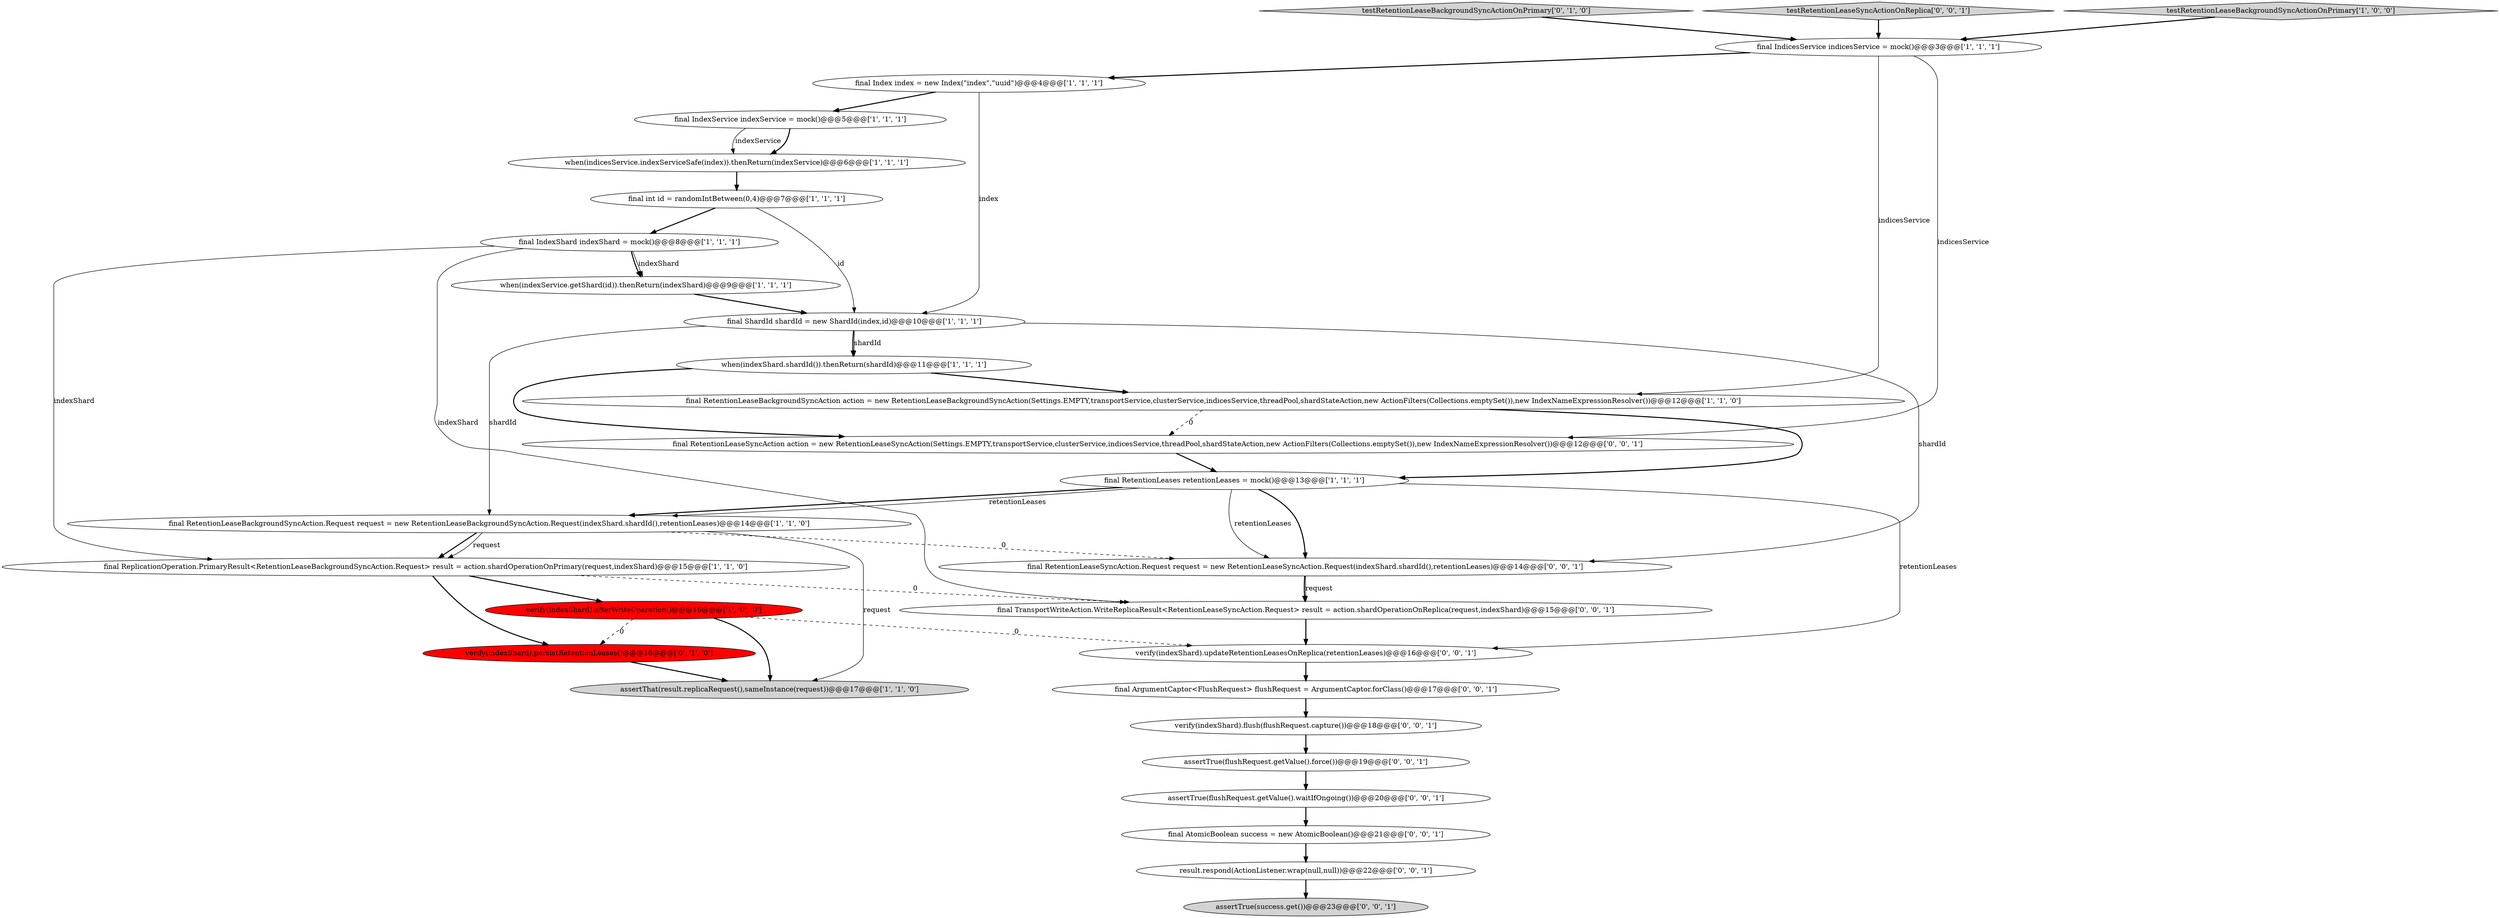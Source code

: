 digraph {
15 [style = filled, label = "final int id = randomIntBetween(0,4)@@@7@@@['1', '1', '1']", fillcolor = white, shape = ellipse image = "AAA0AAABBB1BBB"];
22 [style = filled, label = "assertTrue(success.get())@@@23@@@['0', '0', '1']", fillcolor = lightgray, shape = ellipse image = "AAA0AAABBB3BBB"];
7 [style = filled, label = "final RetentionLeaseBackgroundSyncAction action = new RetentionLeaseBackgroundSyncAction(Settings.EMPTY,transportService,clusterService,indicesService,threadPool,shardStateAction,new ActionFilters(Collections.emptySet()),new IndexNameExpressionResolver())@@@12@@@['1', '1', '0']", fillcolor = white, shape = ellipse image = "AAA0AAABBB1BBB"];
3 [style = filled, label = "final RetentionLeaseBackgroundSyncAction.Request request = new RetentionLeaseBackgroundSyncAction.Request(indexShard.shardId(),retentionLeases)@@@14@@@['1', '1', '0']", fillcolor = white, shape = ellipse image = "AAA0AAABBB1BBB"];
18 [style = filled, label = "result.respond(ActionListener.wrap(null,null))@@@22@@@['0', '0', '1']", fillcolor = white, shape = ellipse image = "AAA0AAABBB3BBB"];
26 [style = filled, label = "verify(indexShard).updateRetentionLeasesOnReplica(retentionLeases)@@@16@@@['0', '0', '1']", fillcolor = white, shape = ellipse image = "AAA0AAABBB3BBB"];
5 [style = filled, label = "final RetentionLeases retentionLeases = mock()@@@13@@@['1', '1', '1']", fillcolor = white, shape = ellipse image = "AAA0AAABBB1BBB"];
14 [style = filled, label = "assertThat(result.replicaRequest(),sameInstance(request))@@@17@@@['1', '1', '0']", fillcolor = lightgray, shape = ellipse image = "AAA0AAABBB1BBB"];
24 [style = filled, label = "final RetentionLeaseSyncAction action = new RetentionLeaseSyncAction(Settings.EMPTY,transportService,clusterService,indicesService,threadPool,shardStateAction,new ActionFilters(Collections.emptySet()),new IndexNameExpressionResolver())@@@12@@@['0', '0', '1']", fillcolor = white, shape = ellipse image = "AAA0AAABBB3BBB"];
6 [style = filled, label = "final Index index = new Index(\"index\",\"uuid\")@@@4@@@['1', '1', '1']", fillcolor = white, shape = ellipse image = "AAA0AAABBB1BBB"];
25 [style = filled, label = "final AtomicBoolean success = new AtomicBoolean()@@@21@@@['0', '0', '1']", fillcolor = white, shape = ellipse image = "AAA0AAABBB3BBB"];
11 [style = filled, label = "final IndexService indexService = mock()@@@5@@@['1', '1', '1']", fillcolor = white, shape = ellipse image = "AAA0AAABBB1BBB"];
9 [style = filled, label = "when(indexShard.shardId()).thenReturn(shardId)@@@11@@@['1', '1', '1']", fillcolor = white, shape = ellipse image = "AAA0AAABBB1BBB"];
23 [style = filled, label = "final RetentionLeaseSyncAction.Request request = new RetentionLeaseSyncAction.Request(indexShard.shardId(),retentionLeases)@@@14@@@['0', '0', '1']", fillcolor = white, shape = ellipse image = "AAA0AAABBB3BBB"];
21 [style = filled, label = "final TransportWriteAction.WriteReplicaResult<RetentionLeaseSyncAction.Request> result = action.shardOperationOnReplica(request,indexShard)@@@15@@@['0', '0', '1']", fillcolor = white, shape = ellipse image = "AAA0AAABBB3BBB"];
10 [style = filled, label = "final IndicesService indicesService = mock()@@@3@@@['1', '1', '1']", fillcolor = white, shape = ellipse image = "AAA0AAABBB1BBB"];
17 [style = filled, label = "verify(indexShard).persistRetentionLeases()@@@16@@@['0', '1', '0']", fillcolor = red, shape = ellipse image = "AAA1AAABBB2BBB"];
2 [style = filled, label = "when(indexService.getShard(id)).thenReturn(indexShard)@@@9@@@['1', '1', '1']", fillcolor = white, shape = ellipse image = "AAA0AAABBB1BBB"];
20 [style = filled, label = "assertTrue(flushRequest.getValue().waitIfOngoing())@@@20@@@['0', '0', '1']", fillcolor = white, shape = ellipse image = "AAA0AAABBB3BBB"];
16 [style = filled, label = "testRetentionLeaseBackgroundSyncActionOnPrimary['0', '1', '0']", fillcolor = lightgray, shape = diamond image = "AAA0AAABBB2BBB"];
1 [style = filled, label = "when(indicesService.indexServiceSafe(index)).thenReturn(indexService)@@@6@@@['1', '1', '1']", fillcolor = white, shape = ellipse image = "AAA0AAABBB1BBB"];
19 [style = filled, label = "testRetentionLeaseSyncActionOnReplica['0', '0', '1']", fillcolor = lightgray, shape = diamond image = "AAA0AAABBB3BBB"];
29 [style = filled, label = "assertTrue(flushRequest.getValue().force())@@@19@@@['0', '0', '1']", fillcolor = white, shape = ellipse image = "AAA0AAABBB3BBB"];
0 [style = filled, label = "final ShardId shardId = new ShardId(index,id)@@@10@@@['1', '1', '1']", fillcolor = white, shape = ellipse image = "AAA0AAABBB1BBB"];
28 [style = filled, label = "verify(indexShard).flush(flushRequest.capture())@@@18@@@['0', '0', '1']", fillcolor = white, shape = ellipse image = "AAA0AAABBB3BBB"];
27 [style = filled, label = "final ArgumentCaptor<FlushRequest> flushRequest = ArgumentCaptor.forClass()@@@17@@@['0', '0', '1']", fillcolor = white, shape = ellipse image = "AAA0AAABBB3BBB"];
13 [style = filled, label = "final IndexShard indexShard = mock()@@@8@@@['1', '1', '1']", fillcolor = white, shape = ellipse image = "AAA0AAABBB1BBB"];
4 [style = filled, label = "final ReplicationOperation.PrimaryResult<RetentionLeaseBackgroundSyncAction.Request> result = action.shardOperationOnPrimary(request,indexShard)@@@15@@@['1', '1', '0']", fillcolor = white, shape = ellipse image = "AAA0AAABBB1BBB"];
8 [style = filled, label = "verify(indexShard).afterWriteOperation()@@@16@@@['1', '0', '0']", fillcolor = red, shape = ellipse image = "AAA1AAABBB1BBB"];
12 [style = filled, label = "testRetentionLeaseBackgroundSyncActionOnPrimary['1', '0', '0']", fillcolor = lightgray, shape = diamond image = "AAA0AAABBB1BBB"];
5->3 [style = bold, label=""];
28->29 [style = bold, label=""];
0->9 [style = bold, label=""];
15->13 [style = bold, label=""];
4->17 [style = bold, label=""];
5->23 [style = bold, label=""];
11->1 [style = bold, label=""];
16->10 [style = bold, label=""];
0->3 [style = solid, label="shardId"];
3->14 [style = solid, label="request"];
1->15 [style = bold, label=""];
27->28 [style = bold, label=""];
6->0 [style = solid, label="index"];
11->1 [style = solid, label="indexService"];
0->9 [style = solid, label="shardId"];
25->18 [style = bold, label=""];
8->14 [style = bold, label=""];
15->0 [style = solid, label="id"];
19->10 [style = bold, label=""];
10->24 [style = solid, label="indicesService"];
9->7 [style = bold, label=""];
4->21 [style = dashed, label="0"];
20->25 [style = bold, label=""];
3->4 [style = bold, label=""];
10->6 [style = bold, label=""];
3->4 [style = solid, label="request"];
13->4 [style = solid, label="indexShard"];
0->23 [style = solid, label="shardId"];
24->5 [style = bold, label=""];
13->21 [style = solid, label="indexShard"];
5->26 [style = solid, label="retentionLeases"];
3->23 [style = dashed, label="0"];
21->26 [style = bold, label=""];
26->27 [style = bold, label=""];
7->5 [style = bold, label=""];
2->0 [style = bold, label=""];
12->10 [style = bold, label=""];
29->20 [style = bold, label=""];
18->22 [style = bold, label=""];
10->7 [style = solid, label="indicesService"];
5->3 [style = solid, label="retentionLeases"];
23->21 [style = bold, label=""];
7->24 [style = dashed, label="0"];
17->14 [style = bold, label=""];
5->23 [style = solid, label="retentionLeases"];
23->21 [style = solid, label="request"];
6->11 [style = bold, label=""];
8->17 [style = dashed, label="0"];
4->8 [style = bold, label=""];
13->2 [style = solid, label="indexShard"];
9->24 [style = bold, label=""];
13->2 [style = bold, label=""];
8->26 [style = dashed, label="0"];
}
